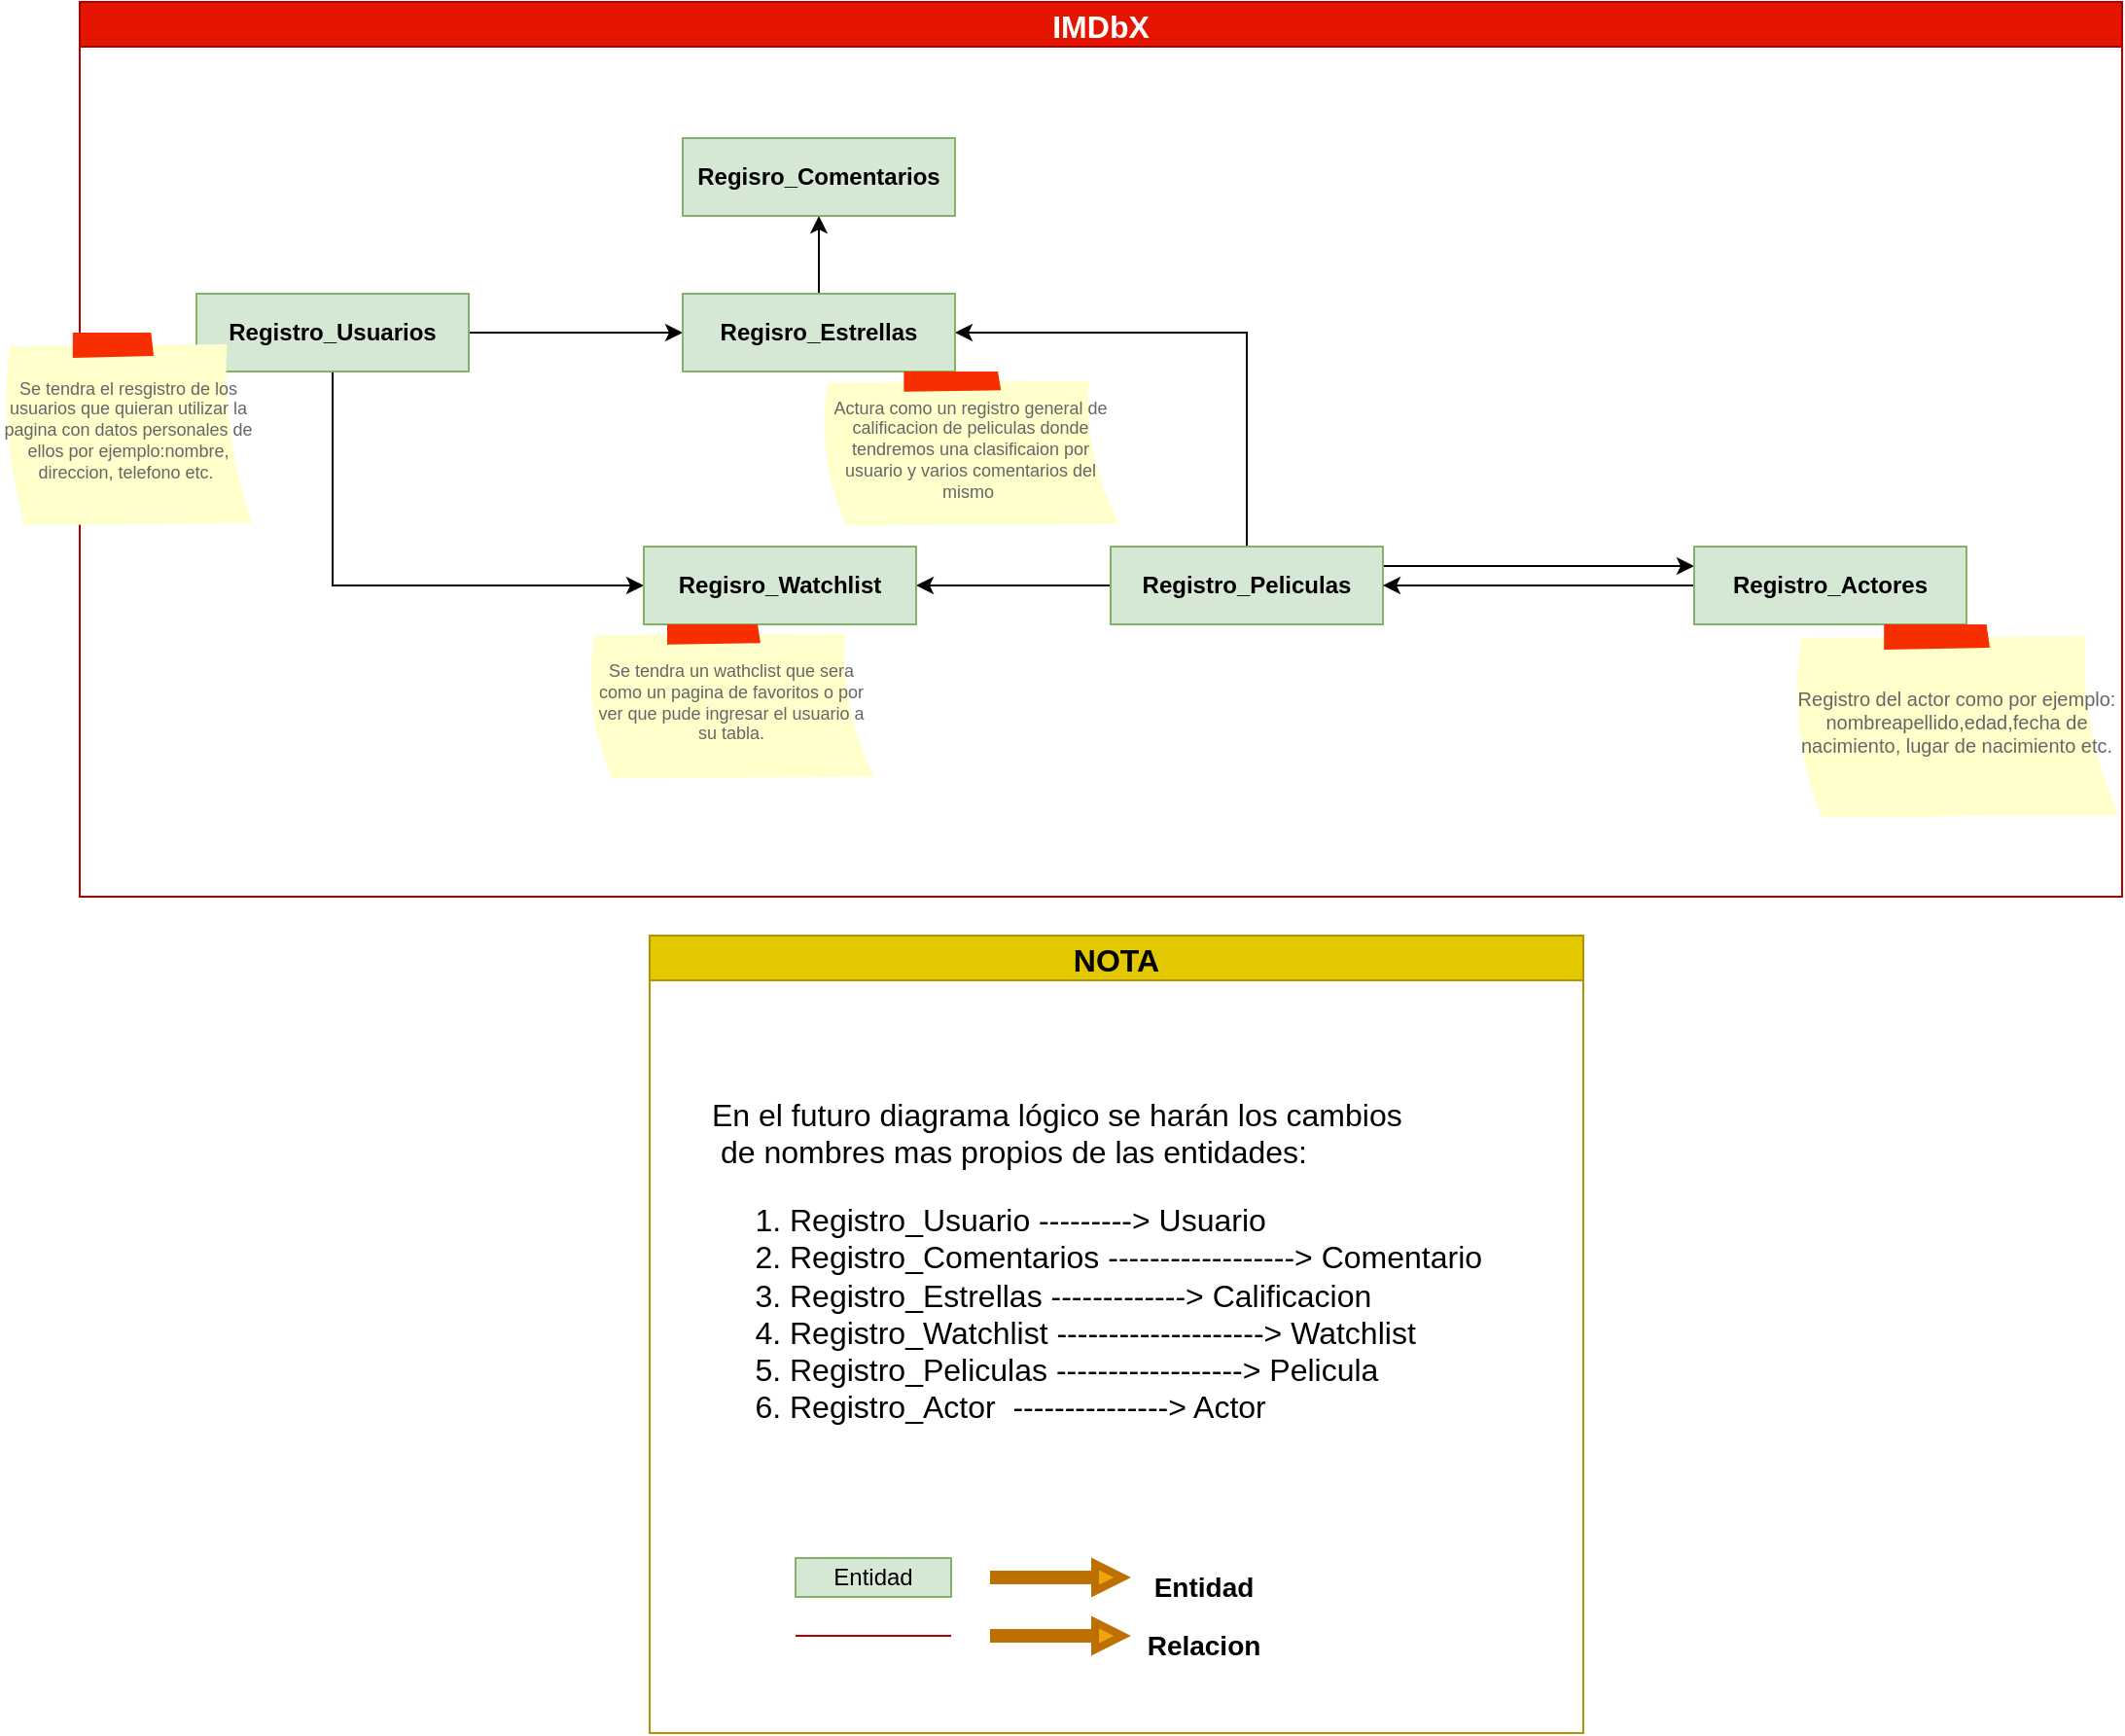 <mxfile>
    <diagram id="XWbzcaFaSJ1hpQxbZILu" name="Página-1">
        <mxGraphModel dx="2340" dy="1033" grid="1" gridSize="10" guides="1" tooltips="1" connect="1" arrows="1" fold="1" page="1" pageScale="1" pageWidth="827" pageHeight="1169" math="0" shadow="0">
            <root>
                <mxCell id="0"/>
                <mxCell id="1" parent="0"/>
                <mxCell id="dunfmuqgtmw-Zayev9ta-24" value="NOTA" style="swimlane;fontSize=16;strokeWidth=1;fillColor=#e3c800;fontColor=#000000;strokeColor=#B09500;" parent="1" vertex="1">
                    <mxGeometry x="173" y="540" width="480" height="410" as="geometry"/>
                </mxCell>
                <mxCell id="dunfmuqgtmw-Zayev9ta-26" value="&lt;font style=&quot;vertical-align: inherit;&quot;&gt;&lt;font style=&quot;vertical-align: inherit;&quot;&gt;&lt;font style=&quot;vertical-align: inherit;&quot;&gt;&lt;font style=&quot;vertical-align: inherit;&quot;&gt;Entidad&lt;br&gt;&lt;/font&gt;&lt;/font&gt;&lt;/font&gt;&lt;/font&gt;" style="rounded=0;whiteSpace=wrap;html=1;fillColor=#d5e8d4;strokeColor=#82b366;" parent="dunfmuqgtmw-Zayev9ta-24" vertex="1">
                    <mxGeometry x="75" y="320" width="80" height="20" as="geometry"/>
                </mxCell>
                <mxCell id="dunfmuqgtmw-Zayev9ta-27" value="" style="endArrow=none;html=1;rounded=0;strokeWidth=1;fillColor=#e51400;strokeColor=#B20000;" parent="dunfmuqgtmw-Zayev9ta-24" edge="1">
                    <mxGeometry width="50" height="50" relative="1" as="geometry">
                        <mxPoint x="75" y="360" as="sourcePoint"/>
                        <mxPoint x="155" y="360" as="targetPoint"/>
                        <Array as="points"/>
                    </mxGeometry>
                </mxCell>
                <mxCell id="dunfmuqgtmw-Zayev9ta-28" value="" style="shape=flexArrow;endArrow=classic;html=1;rounded=0;strokeWidth=4;endWidth=7;endSize=3.33;width=0;fillColor=#f0a30a;strokeColor=#BD7000;" parent="dunfmuqgtmw-Zayev9ta-24" edge="1">
                    <mxGeometry width="50" height="50" relative="1" as="geometry">
                        <mxPoint x="175" y="330" as="sourcePoint"/>
                        <mxPoint x="245" y="330" as="targetPoint"/>
                    </mxGeometry>
                </mxCell>
                <mxCell id="dunfmuqgtmw-Zayev9ta-29" value="" style="shape=flexArrow;endArrow=classic;html=1;rounded=0;strokeWidth=4;endWidth=7;endSize=3.33;width=0;fillColor=#f0a30a;strokeColor=#BD7000;" parent="dunfmuqgtmw-Zayev9ta-24" edge="1">
                    <mxGeometry width="50" height="50" relative="1" as="geometry">
                        <mxPoint x="175" y="360" as="sourcePoint"/>
                        <mxPoint x="245" y="360" as="targetPoint"/>
                    </mxGeometry>
                </mxCell>
                <mxCell id="dunfmuqgtmw-Zayev9ta-30" value="Entidad" style="text;html=1;strokeColor=none;fillColor=none;align=center;verticalAlign=middle;whiteSpace=wrap;rounded=0;strokeWidth=1;fontStyle=1;fontSize=14;" parent="dunfmuqgtmw-Zayev9ta-24" vertex="1">
                    <mxGeometry x="255" y="320" width="60" height="30" as="geometry"/>
                </mxCell>
                <mxCell id="dunfmuqgtmw-Zayev9ta-31" value="Relacion" style="text;html=1;strokeColor=none;fillColor=none;align=center;verticalAlign=middle;whiteSpace=wrap;rounded=0;fontStyle=1;fontSize=14;" parent="dunfmuqgtmw-Zayev9ta-24" vertex="1">
                    <mxGeometry x="255" y="350" width="60" height="30" as="geometry"/>
                </mxCell>
                <mxCell id="dunfmuqgtmw-Zayev9ta-25" value="&lt;span style=&quot;&quot;&gt;En el futuro diagrama lógico se harán los cambios&lt;br&gt;&amp;nbsp;de nombres mas propios de las entidades:&lt;/span&gt;&lt;br style=&quot;&quot;&gt;&lt;div style=&quot;&quot;&gt;&lt;ol&gt;&lt;li&gt;Registro_Usuario ---------&amp;gt; Usuario&lt;/li&gt;&lt;li&gt;Registro_Comentarios ------------------&amp;gt; Comentario&lt;/li&gt;&lt;li&gt;Registro_Estrellas -------------&amp;gt; Calificacion&lt;/li&gt;&lt;li&gt;Registro_Watchlist --------------------&amp;gt; Watchlist&lt;/li&gt;&lt;li&gt;Registro_Peliculas ------------------&amp;gt; Pelicula&lt;/li&gt;&lt;li&gt;Registro_Actor&amp;nbsp; ---------------&amp;gt; Actor&lt;/li&gt;&lt;/ol&gt;&lt;/div&gt;" style="text;html=1;align=left;verticalAlign=middle;resizable=0;points=[];autosize=1;strokeColor=none;fillColor=none;fontSize=16;" parent="dunfmuqgtmw-Zayev9ta-24" vertex="1">
                    <mxGeometry x="30" y="55" width="420" height="240" as="geometry"/>
                </mxCell>
                <mxCell id="dunfmuqgtmw-Zayev9ta-33" value="IMDbX" style="swimlane;fillColor=#e51400;fontColor=#ffffff;strokeColor=#B20000;fontStyle=1;fontSize=16;" parent="1" vertex="1">
                    <mxGeometry x="-120" y="60" width="1050" height="460" as="geometry"/>
                </mxCell>
                <mxCell id="HrGNdVxw7txuGFgmqtGO-14" style="edgeStyle=orthogonalEdgeStyle;rounded=0;orthogonalLoop=1;jettySize=auto;html=1;exitX=0.5;exitY=1;exitDx=0;exitDy=0;entryX=0;entryY=0.5;entryDx=0;entryDy=0;" parent="dunfmuqgtmw-Zayev9ta-33" source="HrGNdVxw7txuGFgmqtGO-2" target="HrGNdVxw7txuGFgmqtGO-10" edge="1">
                    <mxGeometry relative="1" as="geometry"/>
                </mxCell>
                <mxCell id="HrGNdVxw7txuGFgmqtGO-19" style="edgeStyle=orthogonalEdgeStyle;rounded=0;orthogonalLoop=1;jettySize=auto;html=1;entryX=0;entryY=0.5;entryDx=0;entryDy=0;" parent="dunfmuqgtmw-Zayev9ta-33" source="HrGNdVxw7txuGFgmqtGO-2" target="HrGNdVxw7txuGFgmqtGO-11" edge="1">
                    <mxGeometry relative="1" as="geometry"/>
                </mxCell>
                <mxCell id="HrGNdVxw7txuGFgmqtGO-2" value="&lt;font style=&quot;vertical-align: inherit;&quot;&gt;&lt;font style=&quot;vertical-align: inherit;&quot;&gt;&lt;font style=&quot;vertical-align: inherit;&quot;&gt;&lt;font style=&quot;vertical-align: inherit;&quot;&gt;Registro_Usuarios&lt;br&gt;&lt;/font&gt;&lt;/font&gt;&lt;/font&gt;&lt;/font&gt;" style="rounded=0;whiteSpace=wrap;html=1;fillColor=#d5e8d4;strokeColor=#82b366;fontStyle=1;fontColor=#000000;" parent="dunfmuqgtmw-Zayev9ta-33" vertex="1">
                    <mxGeometry x="60" y="150" width="140" height="40" as="geometry"/>
                </mxCell>
                <mxCell id="HrGNdVxw7txuGFgmqtGO-17" style="edgeStyle=orthogonalEdgeStyle;rounded=0;orthogonalLoop=1;jettySize=auto;html=1;exitX=0;exitY=0.5;exitDx=0;exitDy=0;" parent="dunfmuqgtmw-Zayev9ta-33" source="HrGNdVxw7txuGFgmqtGO-6" target="HrGNdVxw7txuGFgmqtGO-10" edge="1">
                    <mxGeometry relative="1" as="geometry"/>
                </mxCell>
                <mxCell id="HrGNdVxw7txuGFgmqtGO-23" style="edgeStyle=orthogonalEdgeStyle;rounded=0;orthogonalLoop=1;jettySize=auto;html=1;exitX=1;exitY=0.25;exitDx=0;exitDy=0;entryX=0;entryY=0.25;entryDx=0;entryDy=0;" parent="dunfmuqgtmw-Zayev9ta-33" source="HrGNdVxw7txuGFgmqtGO-6" target="HrGNdVxw7txuGFgmqtGO-7" edge="1">
                    <mxGeometry relative="1" as="geometry"/>
                </mxCell>
                <mxCell id="HrGNdVxw7txuGFgmqtGO-24" style="edgeStyle=orthogonalEdgeStyle;rounded=0;orthogonalLoop=1;jettySize=auto;html=1;exitX=0.5;exitY=0;exitDx=0;exitDy=0;entryX=1;entryY=0.5;entryDx=0;entryDy=0;" parent="dunfmuqgtmw-Zayev9ta-33" source="HrGNdVxw7txuGFgmqtGO-6" target="HrGNdVxw7txuGFgmqtGO-11" edge="1">
                    <mxGeometry relative="1" as="geometry"/>
                </mxCell>
                <mxCell id="HrGNdVxw7txuGFgmqtGO-6" value="&lt;font style=&quot;vertical-align: inherit;&quot;&gt;&lt;font style=&quot;vertical-align: inherit;&quot;&gt;&lt;font style=&quot;vertical-align: inherit;&quot;&gt;&lt;font style=&quot;vertical-align: inherit;&quot;&gt;Registro_Peliculas&lt;br&gt;&lt;/font&gt;&lt;/font&gt;&lt;/font&gt;&lt;/font&gt;" style="rounded=0;whiteSpace=wrap;html=1;fillColor=#d5e8d4;strokeColor=#82b366;fontColor=#000000;fontStyle=1" parent="dunfmuqgtmw-Zayev9ta-33" vertex="1">
                    <mxGeometry x="530" y="280" width="140" height="40" as="geometry"/>
                </mxCell>
                <mxCell id="HrGNdVxw7txuGFgmqtGO-21" style="edgeStyle=orthogonalEdgeStyle;rounded=0;orthogonalLoop=1;jettySize=auto;html=1;" parent="dunfmuqgtmw-Zayev9ta-33" source="HrGNdVxw7txuGFgmqtGO-7" target="HrGNdVxw7txuGFgmqtGO-6" edge="1">
                    <mxGeometry relative="1" as="geometry"/>
                </mxCell>
                <mxCell id="HrGNdVxw7txuGFgmqtGO-7" value="&lt;font style=&quot;vertical-align: inherit;&quot;&gt;&lt;font style=&quot;vertical-align: inherit;&quot;&gt;&lt;font style=&quot;vertical-align: inherit;&quot;&gt;&lt;font style=&quot;vertical-align: inherit;&quot;&gt;Registro_Actores&lt;br&gt;&lt;/font&gt;&lt;/font&gt;&lt;/font&gt;&lt;/font&gt;" style="rounded=0;whiteSpace=wrap;html=1;fillColor=#d5e8d4;strokeColor=#82b366;fontColor=#000000;fontStyle=1" parent="dunfmuqgtmw-Zayev9ta-33" vertex="1">
                    <mxGeometry x="830" y="280" width="140" height="40" as="geometry"/>
                </mxCell>
                <mxCell id="HrGNdVxw7txuGFgmqtGO-10" value="&lt;font style=&quot;vertical-align: inherit;&quot;&gt;&lt;font style=&quot;vertical-align: inherit;&quot;&gt;&lt;font style=&quot;vertical-align: inherit;&quot;&gt;&lt;font style=&quot;vertical-align: inherit;&quot;&gt;Regisro_Watchlist&lt;br&gt;&lt;/font&gt;&lt;/font&gt;&lt;/font&gt;&lt;/font&gt;" style="rounded=0;whiteSpace=wrap;html=1;fillColor=#d5e8d4;strokeColor=#82b366;fontColor=#000000;fontStyle=1" parent="dunfmuqgtmw-Zayev9ta-33" vertex="1">
                    <mxGeometry x="290" y="280" width="140" height="40" as="geometry"/>
                </mxCell>
                <mxCell id="HrGNdVxw7txuGFgmqtGO-26" style="edgeStyle=orthogonalEdgeStyle;rounded=0;orthogonalLoop=1;jettySize=auto;html=1;exitX=0.5;exitY=0;exitDx=0;exitDy=0;entryX=0.5;entryY=1;entryDx=0;entryDy=0;" parent="dunfmuqgtmw-Zayev9ta-33" source="HrGNdVxw7txuGFgmqtGO-11" target="HrGNdVxw7txuGFgmqtGO-25" edge="1">
                    <mxGeometry relative="1" as="geometry"/>
                </mxCell>
                <mxCell id="HrGNdVxw7txuGFgmqtGO-11" value="&lt;font style=&quot;vertical-align: inherit;&quot;&gt;&lt;font style=&quot;vertical-align: inherit;&quot;&gt;&lt;font style=&quot;vertical-align: inherit;&quot;&gt;&lt;font style=&quot;vertical-align: inherit;&quot;&gt;Regisro_Estrellas&lt;br&gt;&lt;/font&gt;&lt;/font&gt;&lt;/font&gt;&lt;/font&gt;" style="rounded=0;whiteSpace=wrap;html=1;fillColor=#d5e8d4;strokeColor=#82b366;fontColor=#000000;fontStyle=1" parent="dunfmuqgtmw-Zayev9ta-33" vertex="1">
                    <mxGeometry x="310" y="150" width="140" height="40" as="geometry"/>
                </mxCell>
                <mxCell id="HrGNdVxw7txuGFgmqtGO-22" style="edgeStyle=orthogonalEdgeStyle;rounded=0;orthogonalLoop=1;jettySize=auto;html=1;exitX=0.5;exitY=1;exitDx=0;exitDy=0;" parent="dunfmuqgtmw-Zayev9ta-33" source="HrGNdVxw7txuGFgmqtGO-11" target="HrGNdVxw7txuGFgmqtGO-11" edge="1">
                    <mxGeometry relative="1" as="geometry"/>
                </mxCell>
                <mxCell id="HrGNdVxw7txuGFgmqtGO-25" value="&lt;font style=&quot;vertical-align: inherit;&quot;&gt;&lt;font style=&quot;vertical-align: inherit;&quot;&gt;&lt;font style=&quot;vertical-align: inherit;&quot;&gt;&lt;font style=&quot;vertical-align: inherit;&quot;&gt;Regisro_Comentarios&lt;br&gt;&lt;/font&gt;&lt;/font&gt;&lt;/font&gt;&lt;/font&gt;" style="rounded=0;whiteSpace=wrap;html=1;fillColor=#d5e8d4;strokeColor=#82b366;fontStyle=1;fontColor=#000000;" parent="dunfmuqgtmw-Zayev9ta-33" vertex="1">
                    <mxGeometry x="310" y="70" width="140" height="40" as="geometry"/>
                </mxCell>
                <mxCell id="9" value="Registro del actor como por ejemplo: nombreapellido,edad,fecha de nacimiento, lugar de nacimiento etc." style="strokeWidth=1;shadow=0;dashed=0;align=center;html=1;shape=mxgraph.mockup.text.stickyNote2;fontColor=#666666;mainText=;fontSize=10;whiteSpace=wrap;fillColor=#ffffcc;strokeColor=#F62E00;" vertex="1" parent="dunfmuqgtmw-Zayev9ta-33">
                    <mxGeometry x="880" y="320" width="170" height="100" as="geometry"/>
                </mxCell>
                <mxCell id="11" value="Se tendra el resgistro de los usuarios que quieran utilizar la pagina con datos personales de ellos por ejemplo:nombre, direccion, telefono etc.&amp;nbsp;" style="strokeWidth=1;shadow=0;dashed=0;align=center;html=1;shape=mxgraph.mockup.text.stickyNote2;fontColor=#666666;mainText=;fontSize=9;whiteSpace=wrap;fillColor=#ffffcc;strokeColor=#F62E00;" vertex="1" parent="dunfmuqgtmw-Zayev9ta-33">
                    <mxGeometry x="-40" y="170" width="130" height="100" as="geometry"/>
                </mxCell>
                <mxCell id="12" value="Se tendra un wathclist que sera como un pagina de favoritos o por ver que pude ingresar el usuario a su tabla." style="strokeWidth=1;shadow=0;dashed=0;align=center;html=1;shape=mxgraph.mockup.text.stickyNote2;fontColor=#666666;mainText=;fontSize=9;whiteSpace=wrap;fillColor=#ffffcc;strokeColor=#F62E00;" vertex="1" parent="dunfmuqgtmw-Zayev9ta-33">
                    <mxGeometry x="260" y="320" width="150" height="80" as="geometry"/>
                </mxCell>
                <mxCell id="13" value="Actura como un registro general de calificacion de peliculas donde tendremos una clasificaion por usuario y varios comentarios del mismo&amp;nbsp;" style="strokeWidth=1;shadow=0;dashed=0;align=center;html=1;shape=mxgraph.mockup.text.stickyNote2;fontColor=#666666;mainText=;fontSize=9;whiteSpace=wrap;fillColor=#ffffcc;strokeColor=#F62E00;" vertex="1" parent="dunfmuqgtmw-Zayev9ta-33">
                    <mxGeometry x="380" y="190" width="156" height="80" as="geometry"/>
                </mxCell>
            </root>
        </mxGraphModel>
    </diagram>
</mxfile>